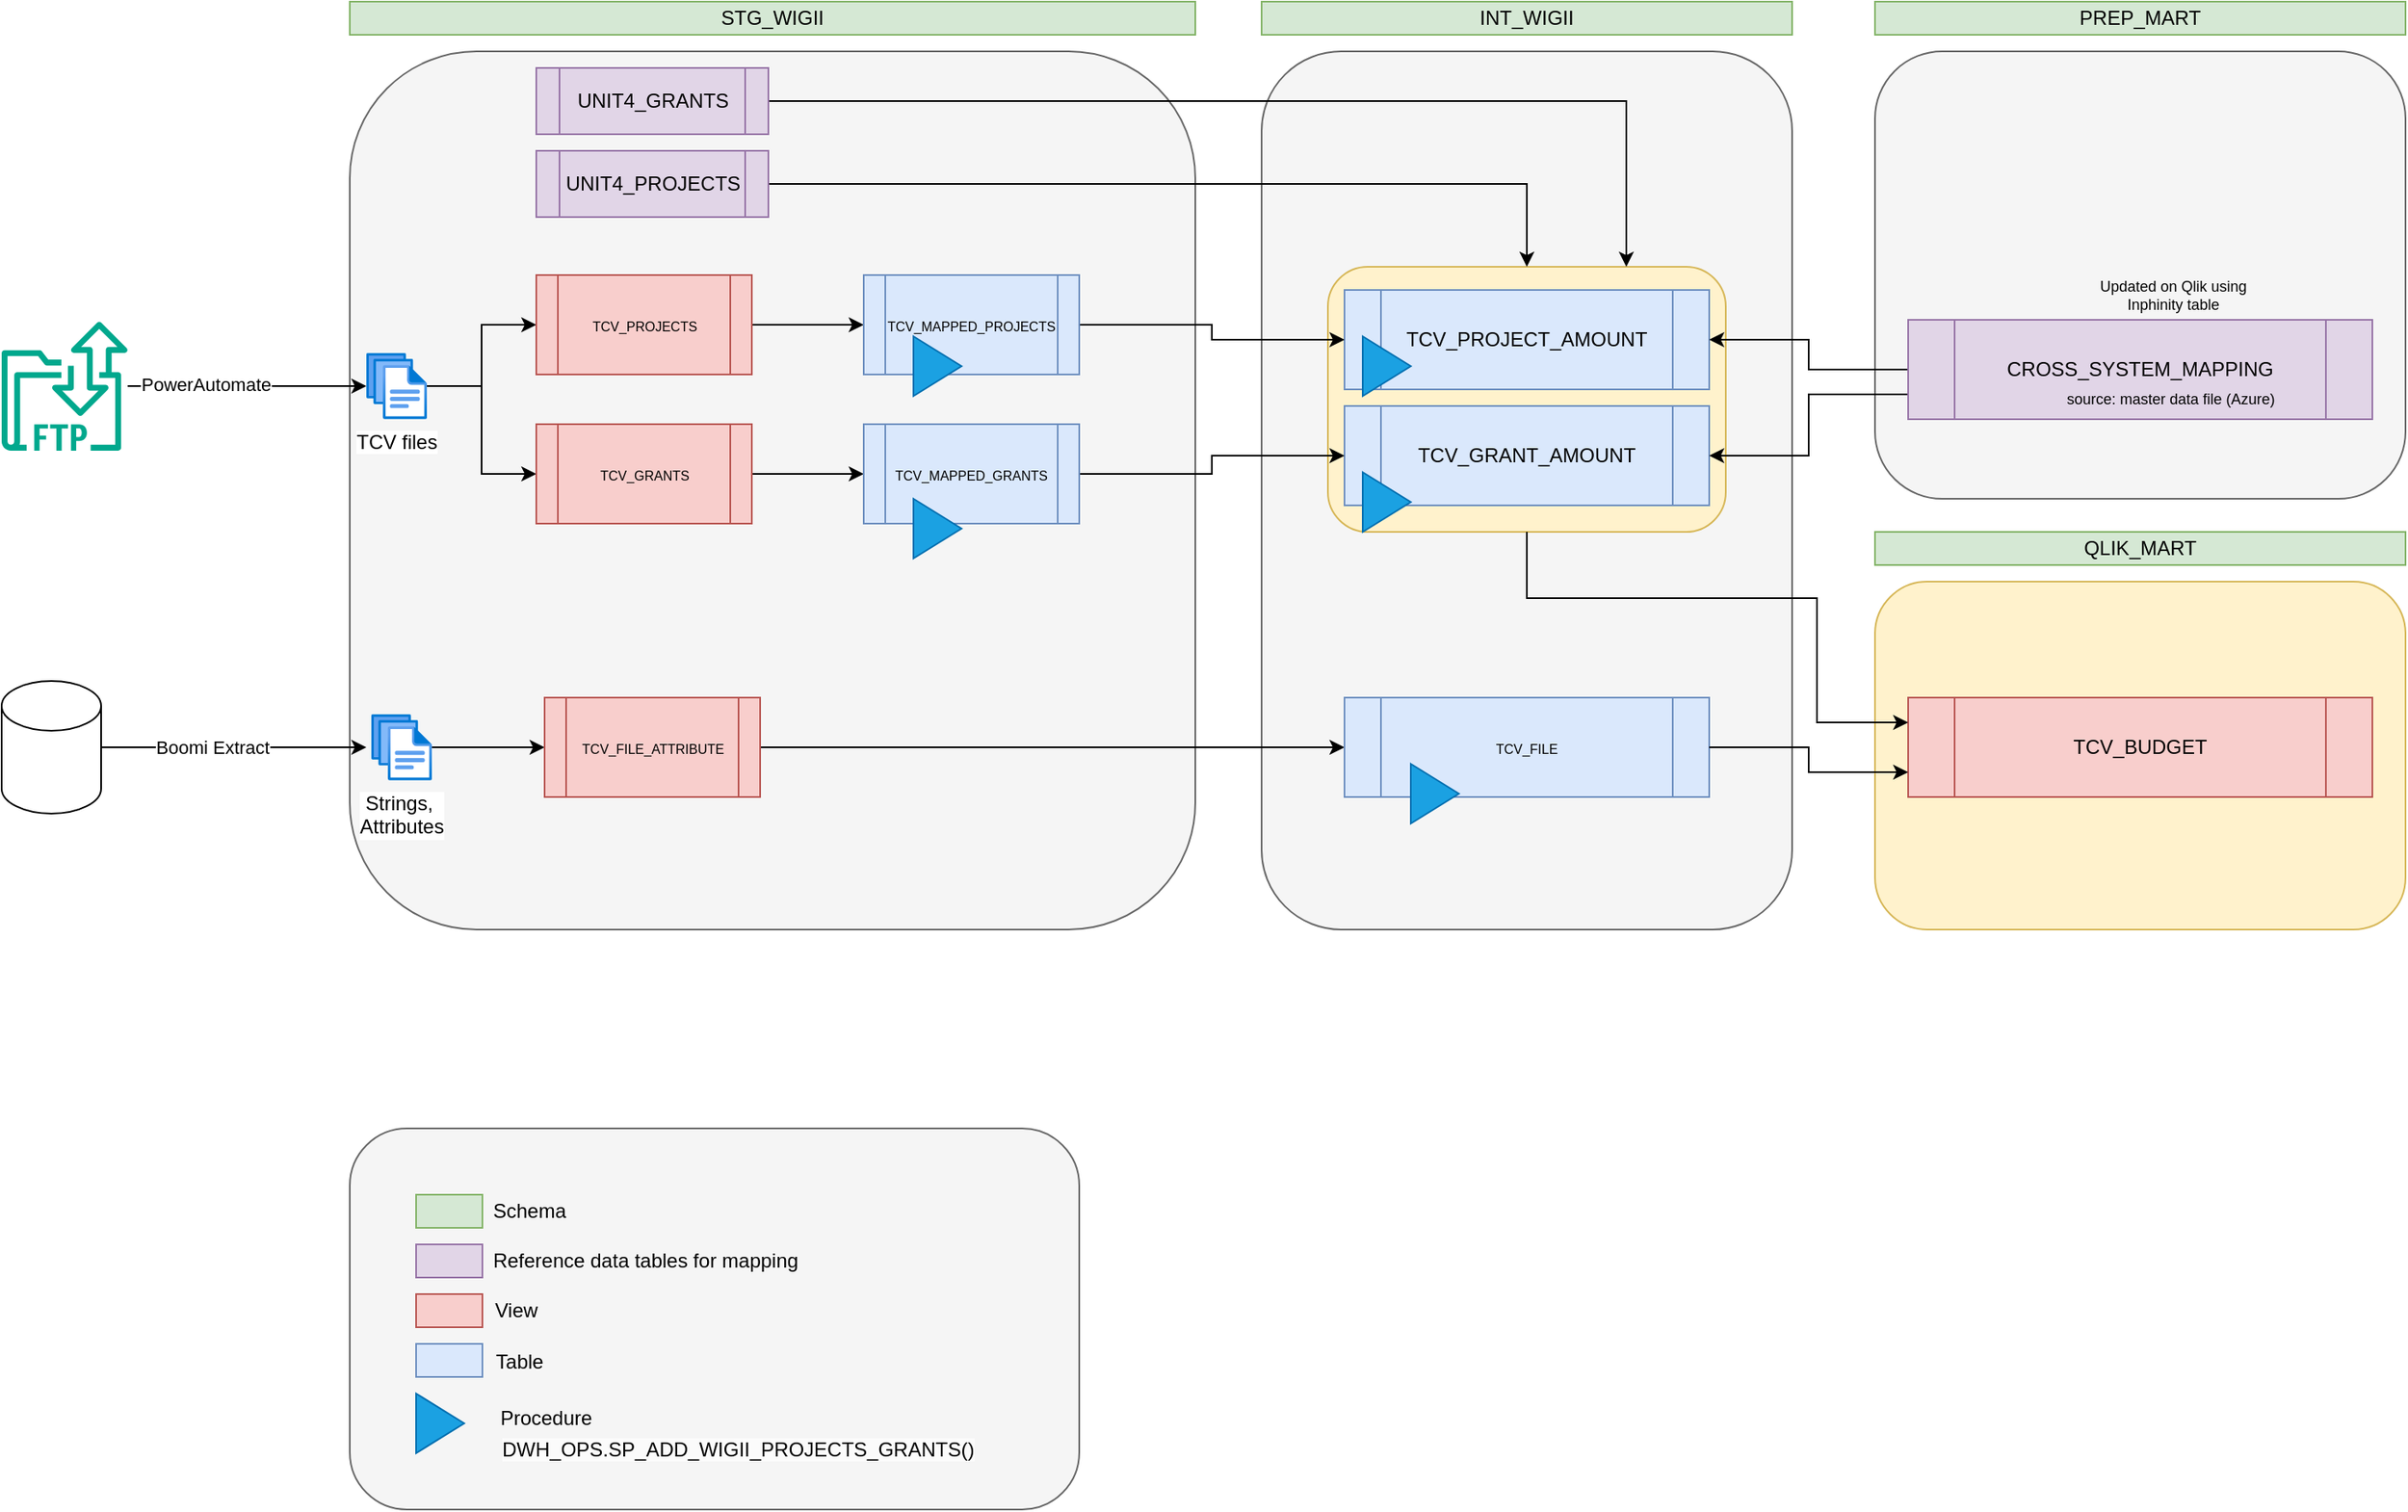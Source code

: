 <mxfile version="24.0.7" type="github">
  <diagram name="Page-1" id="tx0ZSasylgS0VYEFcyAk">
    <mxGraphModel dx="2594" dy="931" grid="1" gridSize="10" guides="1" tooltips="1" connect="1" arrows="1" fold="1" page="1" pageScale="1" pageWidth="850" pageHeight="1100" math="0" shadow="0">
      <root>
        <mxCell id="0" />
        <mxCell id="1" parent="0" />
        <mxCell id="7aAmraP-1pyLiPEVA4xc-20" value="" style="rounded=1;whiteSpace=wrap;html=1;fillColor=#f5f5f5;fontColor=#333333;strokeColor=#666666;fontSize=11;" parent="1" vertex="1">
          <mxGeometry x="1000" y="120" width="320" height="270" as="geometry" />
        </mxCell>
        <mxCell id="DCkVUt0v6EoK44R7vrcz-1" value="" style="rounded=1;whiteSpace=wrap;html=1;fillColor=#f5f5f5;fontColor=#333333;strokeColor=#666666;fontSize=12;" parent="1" vertex="1">
          <mxGeometry x="80" y="120" width="510" height="530" as="geometry" />
        </mxCell>
        <mxCell id="DCkVUt0v6EoK44R7vrcz-13" value="" style="rounded=1;whiteSpace=wrap;html=1;fillColor=#f5f5f5;fontColor=#333333;strokeColor=#666666;fontSize=11;" parent="1" vertex="1">
          <mxGeometry x="630" y="120" width="320" height="530" as="geometry" />
        </mxCell>
        <mxCell id="DCkVUt0v6EoK44R7vrcz-30" value="" style="rounded=1;whiteSpace=wrap;html=1;fontSize=12;fillColor=#fff2cc;strokeColor=#d6b656;" parent="1" vertex="1">
          <mxGeometry x="670" y="250" width="240" height="160" as="geometry" />
        </mxCell>
        <mxCell id="Nc527cB8JMK8mKKwqYFO-12" style="edgeStyle=orthogonalEdgeStyle;rounded=0;orthogonalLoop=1;jettySize=auto;html=1;entryX=0;entryY=0.5;entryDx=0;entryDy=0;" parent="1" source="DCkVUt0v6EoK44R7vrcz-3" target="7aAmraP-1pyLiPEVA4xc-1" edge="1">
          <mxGeometry relative="1" as="geometry" />
        </mxCell>
        <mxCell id="Nc527cB8JMK8mKKwqYFO-13" style="edgeStyle=orthogonalEdgeStyle;rounded=0;orthogonalLoop=1;jettySize=auto;html=1;entryX=0;entryY=0.5;entryDx=0;entryDy=0;" parent="1" source="DCkVUt0v6EoK44R7vrcz-3" target="DCkVUt0v6EoK44R7vrcz-4" edge="1">
          <mxGeometry relative="1" as="geometry" />
        </mxCell>
        <mxCell id="DCkVUt0v6EoK44R7vrcz-3" value="TCV files" style="image;aspect=fixed;html=1;points=[];align=center;fontSize=12;image=img/lib/azure2/general/Files.svg;" parent="1" vertex="1">
          <mxGeometry x="90" y="302" width="36.53" height="40" as="geometry" />
        </mxCell>
        <mxCell id="DCkVUt0v6EoK44R7vrcz-14" value="INT_WIGII" style="rounded=0;whiteSpace=wrap;html=1;fillColor=#d5e8d4;strokeColor=#82b366;" parent="1" vertex="1">
          <mxGeometry x="630" y="90" width="320" height="20" as="geometry" />
        </mxCell>
        <mxCell id="DCkVUt0v6EoK44R7vrcz-21" value="TCV_PROJECT_AMOUNT" style="shape=process;whiteSpace=wrap;html=1;backgroundOutline=1;fillColor=#dae8fc;strokeColor=#6c8ebf;" parent="1" vertex="1">
          <mxGeometry x="680" y="264" width="220" height="60" as="geometry" />
        </mxCell>
        <mxCell id="DCkVUt0v6EoK44R7vrcz-27" value="TCV_GRANT_AMOUNT" style="shape=process;whiteSpace=wrap;html=1;backgroundOutline=1;fillColor=#dae8fc;strokeColor=#6c8ebf;" parent="1" vertex="1">
          <mxGeometry x="680" y="334" width="220" height="60" as="geometry" />
        </mxCell>
        <mxCell id="DCkVUt0v6EoK44R7vrcz-31" style="edgeStyle=orthogonalEdgeStyle;rounded=0;orthogonalLoop=1;jettySize=auto;html=1;" parent="1" source="DCkVUt0v6EoK44R7vrcz-28" target="DCkVUt0v6EoK44R7vrcz-30" edge="1">
          <mxGeometry relative="1" as="geometry" />
        </mxCell>
        <mxCell id="DCkVUt0v6EoK44R7vrcz-28" value="UNIT4_PROJECTS" style="shape=process;whiteSpace=wrap;html=1;backgroundOutline=1;fillColor=#e1d5e7;strokeColor=#9673a6;" parent="1" vertex="1">
          <mxGeometry x="192.5" y="180" width="140" height="40" as="geometry" />
        </mxCell>
        <mxCell id="wADUMNtW6X5DGOhFHKV9-1" value="" style="group" parent="1" vertex="1" connectable="0">
          <mxGeometry x="80" y="770" width="440" height="230" as="geometry" />
        </mxCell>
        <mxCell id="DCkVUt0v6EoK44R7vrcz-41" value="" style="rounded=1;whiteSpace=wrap;html=1;fillColor=#f5f5f5;fontColor=#333333;strokeColor=#666666;fontSize=11;" parent="wADUMNtW6X5DGOhFHKV9-1" vertex="1">
          <mxGeometry width="440" height="230" as="geometry" />
        </mxCell>
        <mxCell id="DCkVUt0v6EoK44R7vrcz-32" value="" style="rounded=0;whiteSpace=wrap;html=1;fillColor=#d5e8d4;strokeColor=#82b366;" parent="wADUMNtW6X5DGOhFHKV9-1" vertex="1">
          <mxGeometry x="40" y="40" width="40" height="20" as="geometry" />
        </mxCell>
        <mxCell id="DCkVUt0v6EoK44R7vrcz-33" value="" style="rounded=0;whiteSpace=wrap;html=1;fillColor=#e1d5e7;strokeColor=#9673a6;" parent="wADUMNtW6X5DGOhFHKV9-1" vertex="1">
          <mxGeometry x="40" y="70" width="40" height="20" as="geometry" />
        </mxCell>
        <mxCell id="DCkVUt0v6EoK44R7vrcz-34" value="Reference data tables for mapping" style="text;html=1;align=center;verticalAlign=middle;resizable=0;points=[];autosize=1;strokeColor=none;fillColor=none;" parent="wADUMNtW6X5DGOhFHKV9-1" vertex="1">
          <mxGeometry x="73" y="65" width="210" height="30" as="geometry" />
        </mxCell>
        <mxCell id="DCkVUt0v6EoK44R7vrcz-36" value="Schema" style="text;html=1;align=center;verticalAlign=middle;resizable=0;points=[];autosize=1;strokeColor=none;fillColor=none;" parent="wADUMNtW6X5DGOhFHKV9-1" vertex="1">
          <mxGeometry x="73" y="35" width="70" height="30" as="geometry" />
        </mxCell>
        <mxCell id="DCkVUt0v6EoK44R7vrcz-37" value="" style="rounded=0;whiteSpace=wrap;html=1;fillColor=#f8cecc;strokeColor=#b85450;" parent="wADUMNtW6X5DGOhFHKV9-1" vertex="1">
          <mxGeometry x="40" y="100" width="40" height="20" as="geometry" />
        </mxCell>
        <mxCell id="DCkVUt0v6EoK44R7vrcz-38" value="View" style="text;html=1;align=center;verticalAlign=middle;resizable=0;points=[];autosize=1;strokeColor=none;fillColor=none;" parent="wADUMNtW6X5DGOhFHKV9-1" vertex="1">
          <mxGeometry x="75" y="95" width="50" height="30" as="geometry" />
        </mxCell>
        <mxCell id="DCkVUt0v6EoK44R7vrcz-39" value="" style="rounded=0;whiteSpace=wrap;html=1;fillColor=#dae8fc;strokeColor=#6c8ebf;" parent="wADUMNtW6X5DGOhFHKV9-1" vertex="1">
          <mxGeometry x="40" y="130" width="40" height="20" as="geometry" />
        </mxCell>
        <mxCell id="DCkVUt0v6EoK44R7vrcz-40" value="Table" style="text;html=1;align=center;verticalAlign=middle;resizable=0;points=[];autosize=1;strokeColor=none;fillColor=none;" parent="wADUMNtW6X5DGOhFHKV9-1" vertex="1">
          <mxGeometry x="77" y="126" width="50" height="30" as="geometry" />
        </mxCell>
        <mxCell id="Nc527cB8JMK8mKKwqYFO-11" value="Procedure" style="text;html=1;align=center;verticalAlign=middle;resizable=0;points=[];autosize=1;strokeColor=none;fillColor=none;" parent="wADUMNtW6X5DGOhFHKV9-1" vertex="1">
          <mxGeometry x="78" y="160" width="80" height="30" as="geometry" />
        </mxCell>
        <mxCell id="CqwdSxMo0EpU2TYHrHdF-25" value="" style="triangle;whiteSpace=wrap;html=1;fillColor=#1ba1e2;fontColor=#ffffff;strokeColor=#006EAF;" vertex="1" parent="wADUMNtW6X5DGOhFHKV9-1">
          <mxGeometry x="40" y="160" width="29" height="36" as="geometry" />
        </mxCell>
        <mxCell id="CqwdSxMo0EpU2TYHrHdF-28" value="&lt;span style=&quot;color: rgb(0, 0, 0); font-family: Helvetica; font-size: 12px; font-style: normal; font-variant-ligatures: normal; font-variant-caps: normal; font-weight: 400; letter-spacing: normal; orphans: 2; text-align: center; text-indent: 0px; text-transform: none; widows: 2; word-spacing: 0px; -webkit-text-stroke-width: 0px; white-space: normal; background-color: rgb(251, 251, 251); text-decoration-thickness: initial; text-decoration-style: initial; text-decoration-color: initial; display: inline !important; float: none;&quot;&gt;DWH_OPS.SP_ADD_WIGII_PROJECTS_GRANTS()&lt;/span&gt;" style="text;whiteSpace=wrap;html=1;" vertex="1" parent="wADUMNtW6X5DGOhFHKV9-1">
          <mxGeometry x="90" y="180" width="320" height="40" as="geometry" />
        </mxCell>
        <mxCell id="aPMqWTr5O1vGScnix5pl-3" style="edgeStyle=orthogonalEdgeStyle;rounded=0;orthogonalLoop=1;jettySize=auto;html=1;entryX=0.75;entryY=0;entryDx=0;entryDy=0;" parent="1" source="aPMqWTr5O1vGScnix5pl-2" target="DCkVUt0v6EoK44R7vrcz-30" edge="1">
          <mxGeometry relative="1" as="geometry" />
        </mxCell>
        <mxCell id="aPMqWTr5O1vGScnix5pl-2" value="UNIT4_GRANTS" style="shape=process;whiteSpace=wrap;html=1;backgroundOutline=1;fillColor=#e1d5e7;strokeColor=#9673a6;" parent="1" vertex="1">
          <mxGeometry x="192.5" y="130" width="140" height="40" as="geometry" />
        </mxCell>
        <mxCell id="DCkVUt0v6EoK44R7vrcz-8" value="STG_WIGII" style="rounded=0;whiteSpace=wrap;html=1;fillColor=#d5e8d4;strokeColor=#82b366;" parent="1" vertex="1">
          <mxGeometry x="80" y="90" width="510" height="20" as="geometry" />
        </mxCell>
        <mxCell id="7aAmraP-1pyLiPEVA4xc-10" style="edgeStyle=orthogonalEdgeStyle;rounded=0;orthogonalLoop=1;jettySize=auto;html=1;entryX=0;entryY=0.5;entryDx=0;entryDy=0;" parent="1" source="DCkVUt0v6EoK44R7vrcz-4" target="DCkVUt0v6EoK44R7vrcz-6" edge="1">
          <mxGeometry relative="1" as="geometry" />
        </mxCell>
        <mxCell id="DCkVUt0v6EoK44R7vrcz-4" value="&lt;font style=&quot;font-size: 8px;&quot;&gt;TCV_GRANTS&lt;/font&gt;" style="shape=process;whiteSpace=wrap;html=1;backgroundOutline=1;fillColor=#f8cecc;strokeColor=#b85450;" parent="1" vertex="1">
          <mxGeometry x="192.5" y="345" width="130" height="60" as="geometry" />
        </mxCell>
        <mxCell id="7aAmraP-1pyLiPEVA4xc-12" style="edgeStyle=orthogonalEdgeStyle;rounded=0;orthogonalLoop=1;jettySize=auto;html=1;entryX=0;entryY=0.5;entryDx=0;entryDy=0;" parent="1" source="DCkVUt0v6EoK44R7vrcz-6" target="DCkVUt0v6EoK44R7vrcz-27" edge="1">
          <mxGeometry relative="1" as="geometry" />
        </mxCell>
        <mxCell id="DCkVUt0v6EoK44R7vrcz-6" value="&lt;font style=&quot;font-size: 8px;&quot;&gt;TCV_MAPPED_GRANTS&lt;/font&gt;" style="shape=process;whiteSpace=wrap;html=1;backgroundOutline=1;fillColor=#dae8fc;strokeColor=#6c8ebf;" parent="1" vertex="1">
          <mxGeometry x="390" y="345" width="130" height="60" as="geometry" />
        </mxCell>
        <mxCell id="7aAmraP-1pyLiPEVA4xc-9" style="edgeStyle=orthogonalEdgeStyle;rounded=0;orthogonalLoop=1;jettySize=auto;html=1;entryX=0;entryY=0.5;entryDx=0;entryDy=0;" parent="1" source="7aAmraP-1pyLiPEVA4xc-1" target="7aAmraP-1pyLiPEVA4xc-3" edge="1">
          <mxGeometry relative="1" as="geometry" />
        </mxCell>
        <mxCell id="7aAmraP-1pyLiPEVA4xc-1" value="&lt;font style=&quot;font-size: 8px;&quot;&gt;TCV_PROJECTS&lt;/font&gt;" style="shape=process;whiteSpace=wrap;html=1;backgroundOutline=1;fillColor=#f8cecc;strokeColor=#b85450;" parent="1" vertex="1">
          <mxGeometry x="192.5" y="255" width="130" height="60" as="geometry" />
        </mxCell>
        <mxCell id="7aAmraP-1pyLiPEVA4xc-11" style="edgeStyle=orthogonalEdgeStyle;rounded=0;orthogonalLoop=1;jettySize=auto;html=1;entryX=0;entryY=0.5;entryDx=0;entryDy=0;" parent="1" source="7aAmraP-1pyLiPEVA4xc-3" target="DCkVUt0v6EoK44R7vrcz-21" edge="1">
          <mxGeometry relative="1" as="geometry" />
        </mxCell>
        <mxCell id="7aAmraP-1pyLiPEVA4xc-3" value="&lt;font style=&quot;font-size: 8px;&quot;&gt;TCV_MAPPED_PROJECTS&lt;/font&gt;" style="shape=process;whiteSpace=wrap;html=1;backgroundOutline=1;fillColor=#dae8fc;strokeColor=#6c8ebf;" parent="1" vertex="1">
          <mxGeometry x="390" y="255" width="130" height="60" as="geometry" />
        </mxCell>
        <mxCell id="DCkVUt0v6EoK44R7vrcz-24" value="PREP_MART" style="rounded=0;whiteSpace=wrap;html=1;fillColor=#d5e8d4;strokeColor=#82b366;" parent="1" vertex="1">
          <mxGeometry x="1000" y="90" width="320" height="20" as="geometry" />
        </mxCell>
        <mxCell id="7aAmraP-1pyLiPEVA4xc-18" style="edgeStyle=orthogonalEdgeStyle;rounded=0;orthogonalLoop=1;jettySize=auto;html=1;exitX=0;exitY=0.5;exitDx=0;exitDy=0;" parent="1" source="DCkVUt0v6EoK44R7vrcz-25" target="DCkVUt0v6EoK44R7vrcz-21" edge="1">
          <mxGeometry relative="1" as="geometry" />
        </mxCell>
        <mxCell id="7aAmraP-1pyLiPEVA4xc-19" style="edgeStyle=orthogonalEdgeStyle;rounded=0;orthogonalLoop=1;jettySize=auto;html=1;exitX=0;exitY=0.75;exitDx=0;exitDy=0;entryX=1;entryY=0.5;entryDx=0;entryDy=0;" parent="1" source="DCkVUt0v6EoK44R7vrcz-25" target="DCkVUt0v6EoK44R7vrcz-27" edge="1">
          <mxGeometry relative="1" as="geometry" />
        </mxCell>
        <mxCell id="DCkVUt0v6EoK44R7vrcz-25" value="CROSS_SYSTEM_MAPPING" style="shape=process;whiteSpace=wrap;html=1;backgroundOutline=1;fillColor=#e1d5e7;strokeColor=#9673a6;" parent="1" vertex="1">
          <mxGeometry x="1020" y="282" width="280" height="60" as="geometry" />
        </mxCell>
        <mxCell id="7aAmraP-1pyLiPEVA4xc-17" style="edgeStyle=orthogonalEdgeStyle;rounded=0;orthogonalLoop=1;jettySize=auto;html=1;entryX=0;entryY=0.5;entryDx=0;entryDy=0;" parent="1" source="7aAmraP-1pyLiPEVA4xc-13" target="7aAmraP-1pyLiPEVA4xc-14" edge="1">
          <mxGeometry relative="1" as="geometry" />
        </mxCell>
        <mxCell id="7aAmraP-1pyLiPEVA4xc-13" value="Strings,&amp;nbsp;&lt;div&gt;Attributes&lt;/div&gt;" style="image;aspect=fixed;html=1;points=[];align=center;fontSize=12;image=img/lib/azure2/general/Files.svg;" parent="1" vertex="1">
          <mxGeometry x="93" y="520" width="36.53" height="40" as="geometry" />
        </mxCell>
        <mxCell id="7aAmraP-1pyLiPEVA4xc-16" style="edgeStyle=orthogonalEdgeStyle;rounded=0;orthogonalLoop=1;jettySize=auto;html=1;entryX=0;entryY=0.5;entryDx=0;entryDy=0;" parent="1" source="7aAmraP-1pyLiPEVA4xc-14" target="7aAmraP-1pyLiPEVA4xc-15" edge="1">
          <mxGeometry relative="1" as="geometry" />
        </mxCell>
        <mxCell id="7aAmraP-1pyLiPEVA4xc-14" value="&lt;font style=&quot;font-size: 8px;&quot;&gt;TCV_FILE_ATTRIBUTE&lt;/font&gt;" style="shape=process;whiteSpace=wrap;html=1;backgroundOutline=1;fillColor=#f8cecc;strokeColor=#b85450;" parent="1" vertex="1">
          <mxGeometry x="197.5" y="510" width="130" height="60" as="geometry" />
        </mxCell>
        <mxCell id="7aAmraP-1pyLiPEVA4xc-15" value="&lt;font style=&quot;font-size: 8px;&quot;&gt;TCV_FILE&lt;/font&gt;" style="shape=process;whiteSpace=wrap;html=1;backgroundOutline=1;fillColor=#dae8fc;strokeColor=#6c8ebf;" parent="1" vertex="1">
          <mxGeometry x="680" y="510" width="220" height="60" as="geometry" />
        </mxCell>
        <mxCell id="CqwdSxMo0EpU2TYHrHdF-1" value="" style="rounded=1;whiteSpace=wrap;html=1;fillColor=#fff2cc;strokeColor=#d6b656;fontSize=11;" vertex="1" parent="1">
          <mxGeometry x="1000" y="440" width="320" height="210" as="geometry" />
        </mxCell>
        <mxCell id="CqwdSxMo0EpU2TYHrHdF-2" value="QLIK_MART" style="rounded=0;whiteSpace=wrap;html=1;fillColor=#d5e8d4;strokeColor=#82b366;" vertex="1" parent="1">
          <mxGeometry x="1000" y="410" width="320" height="20" as="geometry" />
        </mxCell>
        <mxCell id="CqwdSxMo0EpU2TYHrHdF-3" value="TCV_BUDGET" style="shape=process;whiteSpace=wrap;html=1;backgroundOutline=1;fillColor=#f8cecc;strokeColor=#b85450;" vertex="1" parent="1">
          <mxGeometry x="1020" y="510" width="280" height="60" as="geometry" />
        </mxCell>
        <mxCell id="CqwdSxMo0EpU2TYHrHdF-6" style="edgeStyle=orthogonalEdgeStyle;rounded=0;orthogonalLoop=1;jettySize=auto;html=1;entryX=0;entryY=0.75;entryDx=0;entryDy=0;" edge="1" parent="1" source="7aAmraP-1pyLiPEVA4xc-15" target="CqwdSxMo0EpU2TYHrHdF-3">
          <mxGeometry relative="1" as="geometry" />
        </mxCell>
        <mxCell id="CqwdSxMo0EpU2TYHrHdF-7" style="edgeStyle=orthogonalEdgeStyle;rounded=0;orthogonalLoop=1;jettySize=auto;html=1;entryX=0;entryY=0.25;entryDx=0;entryDy=0;" edge="1" parent="1" source="DCkVUt0v6EoK44R7vrcz-30" target="CqwdSxMo0EpU2TYHrHdF-3">
          <mxGeometry relative="1" as="geometry">
            <Array as="points">
              <mxPoint x="790" y="450" />
              <mxPoint x="965" y="450" />
              <mxPoint x="965" y="525" />
            </Array>
          </mxGeometry>
        </mxCell>
        <mxCell id="CqwdSxMo0EpU2TYHrHdF-20" value="" style="triangle;whiteSpace=wrap;html=1;fillColor=#1ba1e2;fontColor=#ffffff;strokeColor=#006EAF;" vertex="1" parent="1">
          <mxGeometry x="420" y="292" width="29" height="36" as="geometry" />
        </mxCell>
        <mxCell id="CqwdSxMo0EpU2TYHrHdF-21" value="" style="triangle;whiteSpace=wrap;html=1;fillColor=#1ba1e2;strokeColor=#006EAF;fontColor=#ffffff;" vertex="1" parent="1">
          <mxGeometry x="420" y="390" width="29" height="36" as="geometry" />
        </mxCell>
        <mxCell id="CqwdSxMo0EpU2TYHrHdF-22" value="" style="triangle;whiteSpace=wrap;html=1;fillColor=#1ba1e2;fontColor=#ffffff;strokeColor=#006EAF;" vertex="1" parent="1">
          <mxGeometry x="691" y="292" width="29" height="36" as="geometry" />
        </mxCell>
        <mxCell id="CqwdSxMo0EpU2TYHrHdF-23" value="" style="triangle;whiteSpace=wrap;html=1;fillColor=#1ba1e2;strokeColor=#006EAF;fontColor=#ffffff;" vertex="1" parent="1">
          <mxGeometry x="720" y="550" width="29" height="36" as="geometry" />
        </mxCell>
        <mxCell id="CqwdSxMo0EpU2TYHrHdF-24" value="" style="triangle;whiteSpace=wrap;html=1;fillColor=#1ba1e2;fontColor=#ffffff;strokeColor=#006EAF;" vertex="1" parent="1">
          <mxGeometry x="691" y="374" width="29" height="36" as="geometry" />
        </mxCell>
        <mxCell id="CqwdSxMo0EpU2TYHrHdF-29" value="Updated on Qlik using Inphinity table" style="text;html=1;align=center;verticalAlign=middle;whiteSpace=wrap;rounded=0;fontSize=9;" vertex="1" parent="1">
          <mxGeometry x="1120" y="252" width="120" height="30" as="geometry" />
        </mxCell>
        <mxCell id="CqwdSxMo0EpU2TYHrHdF-30" value="source: master data file (Azure)" style="text;html=1;align=center;verticalAlign=middle;resizable=0;points=[];autosize=1;strokeColor=none;fillColor=none;fontSize=9;" vertex="1" parent="1">
          <mxGeometry x="1103" y="320" width="150" height="20" as="geometry" />
        </mxCell>
        <mxCell id="CqwdSxMo0EpU2TYHrHdF-33" style="edgeStyle=orthogonalEdgeStyle;rounded=0;orthogonalLoop=1;jettySize=auto;html=1;" edge="1" parent="1" source="CqwdSxMo0EpU2TYHrHdF-32" target="DCkVUt0v6EoK44R7vrcz-3">
          <mxGeometry relative="1" as="geometry" />
        </mxCell>
        <mxCell id="CqwdSxMo0EpU2TYHrHdF-34" value="PowerAutomate" style="edgeLabel;html=1;align=center;verticalAlign=middle;resizable=0;points=[];" vertex="1" connectable="0" parent="CqwdSxMo0EpU2TYHrHdF-33">
          <mxGeometry x="-0.355" y="2" relative="1" as="geometry">
            <mxPoint y="1" as="offset" />
          </mxGeometry>
        </mxCell>
        <mxCell id="CqwdSxMo0EpU2TYHrHdF-32" value="" style="sketch=0;outlineConnect=0;fontColor=#232F3E;gradientColor=none;fillColor=#01A88D;strokeColor=none;dashed=0;verticalLabelPosition=bottom;verticalAlign=top;align=center;html=1;fontSize=12;fontStyle=0;aspect=fixed;shape=mxgraph.aws4.transfer_for_ftp_resource;" vertex="1" parent="1">
          <mxGeometry x="-130" y="283" width="76" height="78" as="geometry" />
        </mxCell>
        <mxCell id="CqwdSxMo0EpU2TYHrHdF-39" value="" style="shape=cylinder3;whiteSpace=wrap;html=1;boundedLbl=1;backgroundOutline=1;size=15;" vertex="1" parent="1">
          <mxGeometry x="-130" y="500" width="60" height="80" as="geometry" />
        </mxCell>
        <mxCell id="CqwdSxMo0EpU2TYHrHdF-40" style="edgeStyle=orthogonalEdgeStyle;rounded=0;orthogonalLoop=1;jettySize=auto;html=1;entryX=-0.082;entryY=0.5;entryDx=0;entryDy=0;entryPerimeter=0;" edge="1" parent="1" source="CqwdSxMo0EpU2TYHrHdF-39" target="7aAmraP-1pyLiPEVA4xc-13">
          <mxGeometry relative="1" as="geometry" />
        </mxCell>
        <mxCell id="CqwdSxMo0EpU2TYHrHdF-41" value="Boomi Extract" style="edgeLabel;html=1;align=center;verticalAlign=middle;resizable=0;points=[];" vertex="1" connectable="0" parent="CqwdSxMo0EpU2TYHrHdF-40">
          <mxGeometry x="-0.671" y="-3" relative="1" as="geometry">
            <mxPoint x="40" y="-3" as="offset" />
          </mxGeometry>
        </mxCell>
      </root>
    </mxGraphModel>
  </diagram>
</mxfile>
